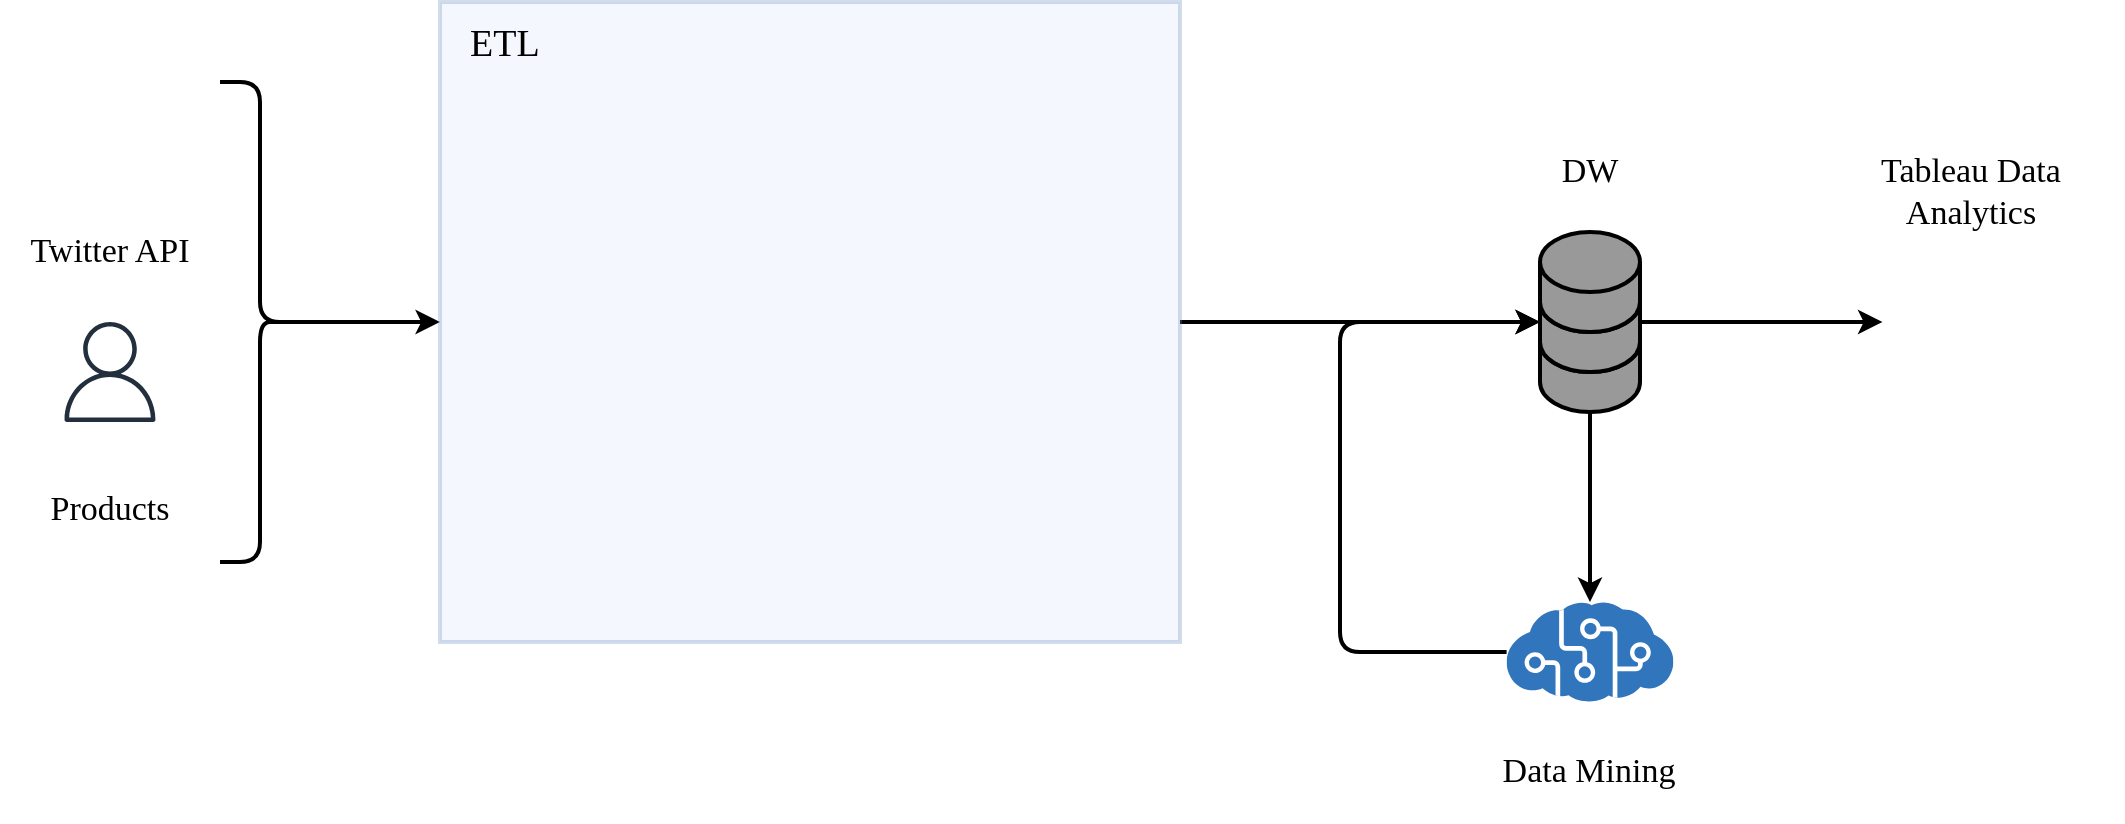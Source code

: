 <mxfile version="20.5.3" type="device" pages="2"><diagram id="3ar4nWR1xXGI17VLu8VW" name="Page-1"><mxGraphModel dx="1166" dy="493" grid="1" gridSize="10" guides="1" tooltips="1" connect="1" arrows="1" fold="1" page="1" pageScale="1" pageWidth="1169" pageHeight="827" math="0" shadow="0"><root><mxCell id="0"/><mxCell id="1" parent="0"/><mxCell id="CgP5ZeRcaSLiUL7A0zRr-2" value="" style="shape=image;verticalLabelPosition=bottom;labelBackgroundColor=default;verticalAlign=top;aspect=fixed;imageAspect=0;image=https://cdn-icons-png.flaticon.com/512/3670/3670151.png;rounded=0;" parent="1" vertex="1"><mxGeometry x="80" y="200" width="50" height="50" as="geometry"/></mxCell><mxCell id="CgP5ZeRcaSLiUL7A0zRr-6" value="Products" style="text;html=1;strokeColor=none;fillColor=none;align=center;verticalAlign=middle;whiteSpace=wrap;rounded=0;fontFamily=Ubuntu;fontStyle=0;fontSource=https%3A%2F%2Ffonts.googleapis.com%2Fcss%3Ffamily%3DUbuntu;fontSize=17;" parent="1" vertex="1"><mxGeometry x="60" y="399" width="90" height="30" as="geometry"/></mxCell><mxCell id="CgP5ZeRcaSLiUL7A0zRr-15" value="" style="sketch=0;outlineConnect=0;fontColor=#232F3E;gradientColor=none;fillColor=#232F3D;strokeColor=none;dashed=0;verticalLabelPosition=bottom;verticalAlign=top;align=center;html=1;fontSize=12;fontStyle=0;aspect=fixed;pointerEvents=1;shape=mxgraph.aws4.user;fontFamily=Ubuntu;fontSource=https%3A%2F%2Ffonts.googleapis.com%2Fcss%3Ffamily%3DUbuntu;" parent="1" vertex="1"><mxGeometry x="80" y="320" width="50" height="50" as="geometry"/></mxCell><mxCell id="CgP5ZeRcaSLiUL7A0zRr-16" value="Twitter API" style="text;html=1;strokeColor=none;fillColor=none;align=center;verticalAlign=middle;whiteSpace=wrap;rounded=0;fontFamily=Ubuntu;fontStyle=0;fontSource=https%3A%2F%2Ffonts.googleapis.com%2Fcss%3Ffamily%3DUbuntu;fontSize=17;" parent="1" vertex="1"><mxGeometry x="50" y="270" width="110" height="30" as="geometry"/></mxCell><mxCell id="CgP5ZeRcaSLiUL7A0zRr-20" style="edgeStyle=elbowEdgeStyle;orthogonalLoop=1;jettySize=auto;elbow=vertical;html=1;exitX=0.1;exitY=0.5;exitDx=0;exitDy=0;exitPerimeter=0;entryX=0;entryY=0.5;entryDx=0;entryDy=0;strokeWidth=2;fontFamily=Ubuntu;fontSource=https%3A%2F%2Ffonts.googleapis.com%2Fcss%3Ffamily%3DUbuntu;fontSize=19;startArrow=none;startFill=0;endArrow=classic;endFill=1;" parent="1" source="CgP5ZeRcaSLiUL7A0zRr-18" target="CgP5ZeRcaSLiUL7A0zRr-19" edge="1"><mxGeometry relative="1" as="geometry"/></mxCell><mxCell id="CgP5ZeRcaSLiUL7A0zRr-18" value="" style="shape=curlyBracket;whiteSpace=wrap;html=1;rounded=1;flipH=1;fontFamily=Ubuntu;fontSource=https%3A%2F%2Ffonts.googleapis.com%2Fcss%3Ffamily%3DUbuntu;fontSize=14;size=0.5;strokeWidth=2;shadow=0;" parent="1" vertex="1"><mxGeometry x="160" y="200" width="40" height="240" as="geometry"/></mxCell><mxCell id="CgP5ZeRcaSLiUL7A0zRr-28" style="edgeStyle=elbowEdgeStyle;orthogonalLoop=1;jettySize=auto;elbow=vertical;html=1;exitX=1;exitY=0.5;exitDx=0;exitDy=0;entryX=0;entryY=0.9;entryDx=0;entryDy=0;entryPerimeter=0;strokeWidth=2;fontFamily=Ubuntu;fontSource=https%3A%2F%2Ffonts.googleapis.com%2Fcss%3Ffamily%3DUbuntu;fontSize=19;fontColor=default;startArrow=none;startFill=0;endArrow=classic;endFill=1;" parent="1" source="CgP5ZeRcaSLiUL7A0zRr-19" target="CgP5ZeRcaSLiUL7A0zRr-26" edge="1"><mxGeometry relative="1" as="geometry"/></mxCell><mxCell id="CgP5ZeRcaSLiUL7A0zRr-19" value="ETL" style="rounded=0;whiteSpace=wrap;html=1;fillColor=#dae8fc;strokeColor=#6c8ebf;strokeWidth=2;shadow=0;fontFamily=Ubuntu;fontSource=https%3A%2F%2Ffonts.googleapis.com%2Fcss%3Ffamily%3DUbuntu;fontSize=19;labelPosition=center;verticalLabelPosition=middle;align=left;verticalAlign=top;fontStyle=0;spacing=0;fillStyle=solid;opacity=30;perimeterSpacing=0;spacingLeft=15;spacingTop=5;" parent="1" vertex="1"><mxGeometry x="270" y="160" width="370" height="320" as="geometry"/></mxCell><mxCell id="CgP5ZeRcaSLiUL7A0zRr-27" value="" style="group" parent="1" vertex="1" connectable="0"><mxGeometry x="820" y="275" width="50" height="90" as="geometry"/></mxCell><mxCell id="CgP5ZeRcaSLiUL7A0zRr-23" value="" style="shape=cylinder3;whiteSpace=wrap;html=1;boundedLbl=1;backgroundOutline=1;size=15;shadow=0;fillStyle=solid;strokeWidth=2;fontFamily=Ubuntu;fontSource=https%3A%2F%2Ffonts.googleapis.com%2Fcss%3Ffamily%3DUbuntu;fontSize=19;fillColor=#999999;labelBackgroundColor=none;fontColor=default;" parent="CgP5ZeRcaSLiUL7A0zRr-27" vertex="1"><mxGeometry y="40" width="50" height="50" as="geometry"/></mxCell><mxCell id="CgP5ZeRcaSLiUL7A0zRr-25" value="" style="shape=cylinder3;whiteSpace=wrap;html=1;boundedLbl=1;backgroundOutline=1;size=15;shadow=0;fillStyle=solid;strokeWidth=2;fontFamily=Ubuntu;fontSource=https%3A%2F%2Ffonts.googleapis.com%2Fcss%3Ffamily%3DUbuntu;fontSize=19;fillColor=#999999;labelBackgroundColor=none;fontColor=default;" parent="CgP5ZeRcaSLiUL7A0zRr-27" vertex="1"><mxGeometry y="20" width="50" height="50" as="geometry"/></mxCell><mxCell id="CgP5ZeRcaSLiUL7A0zRr-26" value="" style="shape=cylinder3;whiteSpace=wrap;html=1;boundedLbl=1;backgroundOutline=1;size=15;shadow=0;fillStyle=solid;strokeWidth=2;fontFamily=Ubuntu;fontSource=https%3A%2F%2Ffonts.googleapis.com%2Fcss%3Ffamily%3DUbuntu;fontSize=19;fillColor=#999999;labelBackgroundColor=none;fontColor=default;" parent="CgP5ZeRcaSLiUL7A0zRr-27" vertex="1"><mxGeometry width="50" height="50" as="geometry"/></mxCell><mxCell id="CgP5ZeRcaSLiUL7A0zRr-31" value="" style="shape=image;verticalLabelPosition=bottom;labelBackgroundColor=default;verticalAlign=top;aspect=fixed;imageAspect=0;image=https://logos-world.net/wp-content/uploads/2021/10/Tableau-Symbol.png;" parent="1" vertex="1"><mxGeometry x="991.24" y="295" width="88.75" height="50" as="geometry"/></mxCell><mxCell id="CgP5ZeRcaSLiUL7A0zRr-32" value="Tableau Data Analytics" style="text;html=1;strokeColor=none;fillColor=none;align=center;verticalAlign=middle;whiteSpace=wrap;rounded=0;fontFamily=Ubuntu;fontStyle=0;fontSource=https%3A%2F%2Ffonts.googleapis.com%2Fcss%3Ffamily%3DUbuntu;fontSize=17;" parent="1" vertex="1"><mxGeometry x="960" y="230" width="151.24" height="50" as="geometry"/></mxCell><mxCell id="CgP5ZeRcaSLiUL7A0zRr-34" style="edgeStyle=elbowEdgeStyle;orthogonalLoop=1;jettySize=auto;elbow=vertical;html=1;exitX=1;exitY=0.5;exitDx=0;exitDy=0;exitPerimeter=0;entryX=0;entryY=0.5;entryDx=0;entryDy=0;strokeWidth=2;fontFamily=Ubuntu;fontSource=https%3A%2F%2Ffonts.googleapis.com%2Fcss%3Ffamily%3DUbuntu;fontSize=19;fontColor=default;startArrow=none;startFill=0;endArrow=classic;endFill=1;" parent="1" source="CgP5ZeRcaSLiUL7A0zRr-25" target="CgP5ZeRcaSLiUL7A0zRr-31" edge="1"><mxGeometry relative="1" as="geometry"/></mxCell><mxCell id="CgP5ZeRcaSLiUL7A0zRr-40" style="edgeStyle=elbowEdgeStyle;orthogonalLoop=1;jettySize=auto;elbow=vertical;html=1;entryX=0;entryY=0.5;entryDx=0;entryDy=0;entryPerimeter=0;strokeWidth=2;fontFamily=Ubuntu;fontSource=https%3A%2F%2Ffonts.googleapis.com%2Fcss%3Ffamily%3DUbuntu;fontSize=19;fontColor=default;startArrow=none;startFill=0;endArrow=classic;endFill=1;" parent="1" source="CgP5ZeRcaSLiUL7A0zRr-35" target="CgP5ZeRcaSLiUL7A0zRr-25" edge="1"><mxGeometry relative="1" as="geometry"><Array as="points"><mxPoint x="720" y="410"/></Array></mxGeometry></mxCell><mxCell id="CgP5ZeRcaSLiUL7A0zRr-35" value="" style="sketch=0;aspect=fixed;html=1;points=[];align=center;image;fontSize=12;image=img/lib/mscae/Cognitive_Services.svg;shadow=0;labelBackgroundColor=none;fillStyle=solid;strokeWidth=2;fontFamily=Ubuntu;fontSource=https%3A%2F%2Ffonts.googleapis.com%2Fcss%3Ffamily%3DUbuntu;fontColor=default;fillColor=#999999;" parent="1" vertex="1"><mxGeometry x="803.3" y="460" width="83.4" height="50" as="geometry"/></mxCell><mxCell id="CgP5ZeRcaSLiUL7A0zRr-37" style="edgeStyle=elbowEdgeStyle;orthogonalLoop=1;jettySize=auto;elbow=vertical;html=1;exitX=0.5;exitY=1;exitDx=0;exitDy=0;exitPerimeter=0;strokeWidth=2;fontFamily=Ubuntu;fontSource=https%3A%2F%2Ffonts.googleapis.com%2Fcss%3Ffamily%3DUbuntu;fontSize=19;fontColor=default;startArrow=none;startFill=0;endArrow=classic;endFill=1;" parent="1" source="CgP5ZeRcaSLiUL7A0zRr-23" target="CgP5ZeRcaSLiUL7A0zRr-35" edge="1"><mxGeometry relative="1" as="geometry"/></mxCell><mxCell id="CgP5ZeRcaSLiUL7A0zRr-41" value="Data Mining" style="text;html=1;strokeColor=none;fillColor=none;align=center;verticalAlign=middle;whiteSpace=wrap;rounded=0;fontFamily=Ubuntu;fontStyle=0;fontSource=https%3A%2F%2Ffonts.googleapis.com%2Fcss%3Ffamily%3DUbuntu;fontSize=17;" parent="1" vertex="1"><mxGeometry x="769.38" y="520" width="151.24" height="50" as="geometry"/></mxCell><mxCell id="x6WV9wDYjuRVLfpBX_HO-1" value="DW" style="text;html=1;strokeColor=none;fillColor=none;align=center;verticalAlign=middle;whiteSpace=wrap;rounded=0;fontFamily=Ubuntu;fontStyle=0;fontSource=https%3A%2F%2Ffonts.googleapis.com%2Fcss%3Ffamily%3DUbuntu;fontSize=17;" parent="1" vertex="1"><mxGeometry x="820" y="230" width="50" height="30" as="geometry"/></mxCell></root></mxGraphModel></diagram><diagram id="4RxAi0yPFau07EIt-4ck" name="Page-2"><mxGraphModel dx="868" dy="468" grid="1" gridSize="10" guides="1" tooltips="1" connect="1" arrows="1" fold="1" page="1" pageScale="1" pageWidth="1169" pageHeight="827" math="0" shadow="0"><root><mxCell id="0"/><mxCell id="1" parent="0"/><mxCell id="zQwRpn5owlR9WJvsLR7R-1" value="" style="shape=image;verticalLabelPosition=bottom;labelBackgroundColor=default;verticalAlign=top;aspect=fixed;imageAspect=0;image=https://cdn-icons-png.flaticon.com/512/3670/3670151.png;rounded=0;" parent="1" vertex="1"><mxGeometry x="80" y="200" width="50" height="50" as="geometry"/></mxCell><mxCell id="zQwRpn5owlR9WJvsLR7R-2" value="Subjects" style="text;html=1;strokeColor=none;fillColor=none;align=center;verticalAlign=middle;whiteSpace=wrap;rounded=0;fontFamily=Ubuntu;fontStyle=0;fontSource=https%3A%2F%2Ffonts.googleapis.com%2Fcss%3Ffamily%3DUbuntu;fontSize=17;" parent="1" vertex="1"><mxGeometry x="60" y="399" width="90" height="30" as="geometry"/></mxCell><mxCell id="zQwRpn5owlR9WJvsLR7R-3" value="" style="sketch=0;outlineConnect=0;fontColor=#232F3E;gradientColor=none;fillColor=#232F3D;strokeColor=none;dashed=0;verticalLabelPosition=bottom;verticalAlign=top;align=center;html=1;fontSize=12;fontStyle=0;aspect=fixed;pointerEvents=1;shape=mxgraph.aws4.user;fontFamily=Ubuntu;fontSource=https%3A%2F%2Ffonts.googleapis.com%2Fcss%3Ffamily%3DUbuntu;" parent="1" vertex="1"><mxGeometry x="80" y="320" width="50" height="50" as="geometry"/></mxCell><mxCell id="zQwRpn5owlR9WJvsLR7R-4" value="Twitter API" style="text;html=1;strokeColor=none;fillColor=none;align=center;verticalAlign=middle;whiteSpace=wrap;rounded=0;fontFamily=Ubuntu;fontStyle=0;fontSource=https%3A%2F%2Ffonts.googleapis.com%2Fcss%3Ffamily%3DUbuntu;fontSize=17;" parent="1" vertex="1"><mxGeometry x="50" y="270" width="110" height="30" as="geometry"/></mxCell><mxCell id="zQwRpn5owlR9WJvsLR7R-21" style="edgeStyle=orthogonalEdgeStyle;rounded=0;orthogonalLoop=1;jettySize=auto;html=1;exitX=0.1;exitY=0.5;exitDx=0;exitDy=0;exitPerimeter=0;entryX=0;entryY=0.5;entryDx=0;entryDy=0;entryPerimeter=0;strokeWidth=2;" parent="1" source="zQwRpn5owlR9WJvsLR7R-6" target="b3O-LC66Ouzbqew-TL9b-1" edge="1"><mxGeometry relative="1" as="geometry"/></mxCell><mxCell id="zQwRpn5owlR9WJvsLR7R-6" value="" style="shape=curlyBracket;whiteSpace=wrap;html=1;rounded=1;flipH=1;fontFamily=Ubuntu;fontSource=https%3A%2F%2Ffonts.googleapis.com%2Fcss%3Ffamily%3DUbuntu;fontSize=14;size=0.5;strokeWidth=2;shadow=0;" parent="1" vertex="1"><mxGeometry x="160" y="200" width="40" height="240" as="geometry"/></mxCell><mxCell id="zQwRpn5owlR9WJvsLR7R-7" style="edgeStyle=elbowEdgeStyle;orthogonalLoop=1;jettySize=auto;elbow=vertical;html=1;exitX=1;exitY=0.5;exitDx=0;exitDy=0;entryX=0;entryY=0.9;entryDx=0;entryDy=0;entryPerimeter=0;strokeWidth=2;fontFamily=Ubuntu;fontSource=https%3A%2F%2Ffonts.googleapis.com%2Fcss%3Ffamily%3DUbuntu;fontSize=19;fontColor=default;startArrow=none;startFill=0;endArrow=classic;endFill=1;exitPerimeter=0;" parent="1" source="b3O-LC66Ouzbqew-TL9b-1" target="zQwRpn5owlR9WJvsLR7R-12" edge="1"><mxGeometry relative="1" as="geometry"/></mxCell><mxCell id="zQwRpn5owlR9WJvsLR7R-8" value="ETL" style="rounded=0;whiteSpace=wrap;html=1;fillColor=#dae8fc;strokeColor=#6c8ebf;strokeWidth=2;shadow=0;fontFamily=Ubuntu;fontSource=https%3A%2F%2Ffonts.googleapis.com%2Fcss%3Ffamily%3DUbuntu;fontSize=19;labelPosition=center;verticalLabelPosition=middle;align=left;verticalAlign=top;fontStyle=0;spacing=0;fillStyle=solid;opacity=30;perimeterSpacing=0;spacingLeft=15;spacingTop=5;" parent="1" vertex="1"><mxGeometry x="235" y="160" width="300" height="360" as="geometry"/></mxCell><mxCell id="zQwRpn5owlR9WJvsLR7R-9" value="" style="group" parent="1" vertex="1" connectable="0"><mxGeometry x="600" y="275" width="50" height="90" as="geometry"/></mxCell><mxCell id="zQwRpn5owlR9WJvsLR7R-10" value="" style="shape=cylinder3;whiteSpace=wrap;html=1;boundedLbl=1;backgroundOutline=1;size=15;shadow=0;fillStyle=solid;strokeWidth=2;fontFamily=Ubuntu;fontSource=https%3A%2F%2Ffonts.googleapis.com%2Fcss%3Ffamily%3DUbuntu;fontSize=19;fillColor=#999999;labelBackgroundColor=none;fontColor=default;" parent="zQwRpn5owlR9WJvsLR7R-9" vertex="1"><mxGeometry y="40" width="50" height="50" as="geometry"/></mxCell><mxCell id="zQwRpn5owlR9WJvsLR7R-11" value="" style="shape=cylinder3;whiteSpace=wrap;html=1;boundedLbl=1;backgroundOutline=1;size=15;shadow=0;fillStyle=solid;strokeWidth=2;fontFamily=Ubuntu;fontSource=https%3A%2F%2Ffonts.googleapis.com%2Fcss%3Ffamily%3DUbuntu;fontSize=19;fillColor=#999999;labelBackgroundColor=none;fontColor=default;" parent="zQwRpn5owlR9WJvsLR7R-9" vertex="1"><mxGeometry y="20" width="50" height="50" as="geometry"/></mxCell><mxCell id="zQwRpn5owlR9WJvsLR7R-12" value="" style="shape=cylinder3;whiteSpace=wrap;html=1;boundedLbl=1;backgroundOutline=1;size=15;shadow=0;fillStyle=solid;strokeWidth=2;fontFamily=Ubuntu;fontSource=https%3A%2F%2Ffonts.googleapis.com%2Fcss%3Ffamily%3DUbuntu;fontSize=19;fillColor=#999999;labelBackgroundColor=none;fontColor=default;" parent="zQwRpn5owlR9WJvsLR7R-9" vertex="1"><mxGeometry width="50" height="50" as="geometry"/></mxCell><mxCell id="zQwRpn5owlR9WJvsLR7R-13" value="" style="shape=image;verticalLabelPosition=bottom;labelBackgroundColor=default;verticalAlign=top;aspect=fixed;imageAspect=0;image=https://logos-world.net/wp-content/uploads/2021/10/Tableau-Symbol.png;" parent="1" vertex="1"><mxGeometry x="761.24" y="295" width="88.75" height="50" as="geometry"/></mxCell><mxCell id="zQwRpn5owlR9WJvsLR7R-14" value="Tableau Data Analytics" style="text;html=1;strokeColor=none;fillColor=none;align=center;verticalAlign=middle;whiteSpace=wrap;rounded=0;fontFamily=Ubuntu;fontStyle=0;fontSource=https%3A%2F%2Ffonts.googleapis.com%2Fcss%3Ffamily%3DUbuntu;fontSize=17;" parent="1" vertex="1"><mxGeometry x="730" y="230" width="151.24" height="50" as="geometry"/></mxCell><mxCell id="zQwRpn5owlR9WJvsLR7R-15" style="edgeStyle=elbowEdgeStyle;orthogonalLoop=1;jettySize=auto;elbow=vertical;html=1;exitX=1;exitY=0.5;exitDx=0;exitDy=0;exitPerimeter=0;entryX=0;entryY=0.5;entryDx=0;entryDy=0;strokeWidth=2;fontFamily=Ubuntu;fontSource=https%3A%2F%2Ffonts.googleapis.com%2Fcss%3Ffamily%3DUbuntu;fontSize=19;fontColor=default;startArrow=none;startFill=0;endArrow=classic;endFill=1;" parent="1" source="zQwRpn5owlR9WJvsLR7R-11" target="zQwRpn5owlR9WJvsLR7R-13" edge="1"><mxGeometry relative="1" as="geometry"/></mxCell><mxCell id="b3O-LC66Ouzbqew-TL9b-2" style="edgeStyle=orthogonalEdgeStyle;rounded=0;orthogonalLoop=1;jettySize=auto;html=1;entryX=0.5;entryY=1;entryDx=0;entryDy=0;entryPerimeter=0;fontFamily=Ubuntu;fontSource=https%3A%2F%2Ffonts.googleapis.com%2Fcss%3Ffamily%3DUbuntu;fontSize=14;strokeWidth=2;" edge="1" parent="1" source="zQwRpn5owlR9WJvsLR7R-17" target="b3O-LC66Ouzbqew-TL9b-1"><mxGeometry relative="1" as="geometry"/></mxCell><mxCell id="zQwRpn5owlR9WJvsLR7R-17" value="" style="sketch=0;aspect=fixed;html=1;points=[];align=center;image;fontSize=12;image=img/lib/mscae/Cognitive_Services.svg;shadow=0;labelBackgroundColor=none;fillStyle=solid;strokeWidth=2;fontFamily=Ubuntu;fontSource=https%3A%2F%2Ffonts.googleapis.com%2Fcss%3Ffamily%3DUbuntu;fontColor=default;fillColor=#999999;" parent="1" vertex="1"><mxGeometry x="343.3" y="399" width="83.4" height="50" as="geometry"/></mxCell><mxCell id="zQwRpn5owlR9WJvsLR7R-19" value="Sentiment Analysis" style="text;html=1;strokeColor=none;fillColor=none;align=center;verticalAlign=middle;whiteSpace=wrap;rounded=0;fontFamily=Ubuntu;fontStyle=0;fontSource=https%3A%2F%2Ffonts.googleapis.com%2Fcss%3Ffamily%3DUbuntu;fontSize=17;" parent="1" vertex="1"><mxGeometry x="309.38" y="449" width="151.24" height="50" as="geometry"/></mxCell><mxCell id="zQwRpn5owlR9WJvsLR7R-27" value="DW" style="text;html=1;strokeColor=none;fillColor=none;align=center;verticalAlign=middle;whiteSpace=wrap;rounded=0;fontFamily=Ubuntu;fontStyle=0;fontSource=https%3A%2F%2Ffonts.googleapis.com%2Fcss%3Ffamily%3DUbuntu;fontSize=17;" parent="1" vertex="1"><mxGeometry x="600.38" y="230" width="50" height="30" as="geometry"/></mxCell><mxCell id="b3O-LC66Ouzbqew-TL9b-1" value="&lt;font style=&quot;font-size: 13px;&quot;&gt;Transformations&lt;/font&gt;" style="strokeWidth=2;html=1;shape=mxgraph.flowchart.direct_data;whiteSpace=wrap;fontSize=15;fontFamily=Ubuntu;fontSource=https%3A%2F%2Ffonts.googleapis.com%2Fcss%3Ffamily%3DUbuntu;" vertex="1" parent="1"><mxGeometry x="290" y="290" width="190" height="60" as="geometry"/></mxCell></root></mxGraphModel></diagram></mxfile>